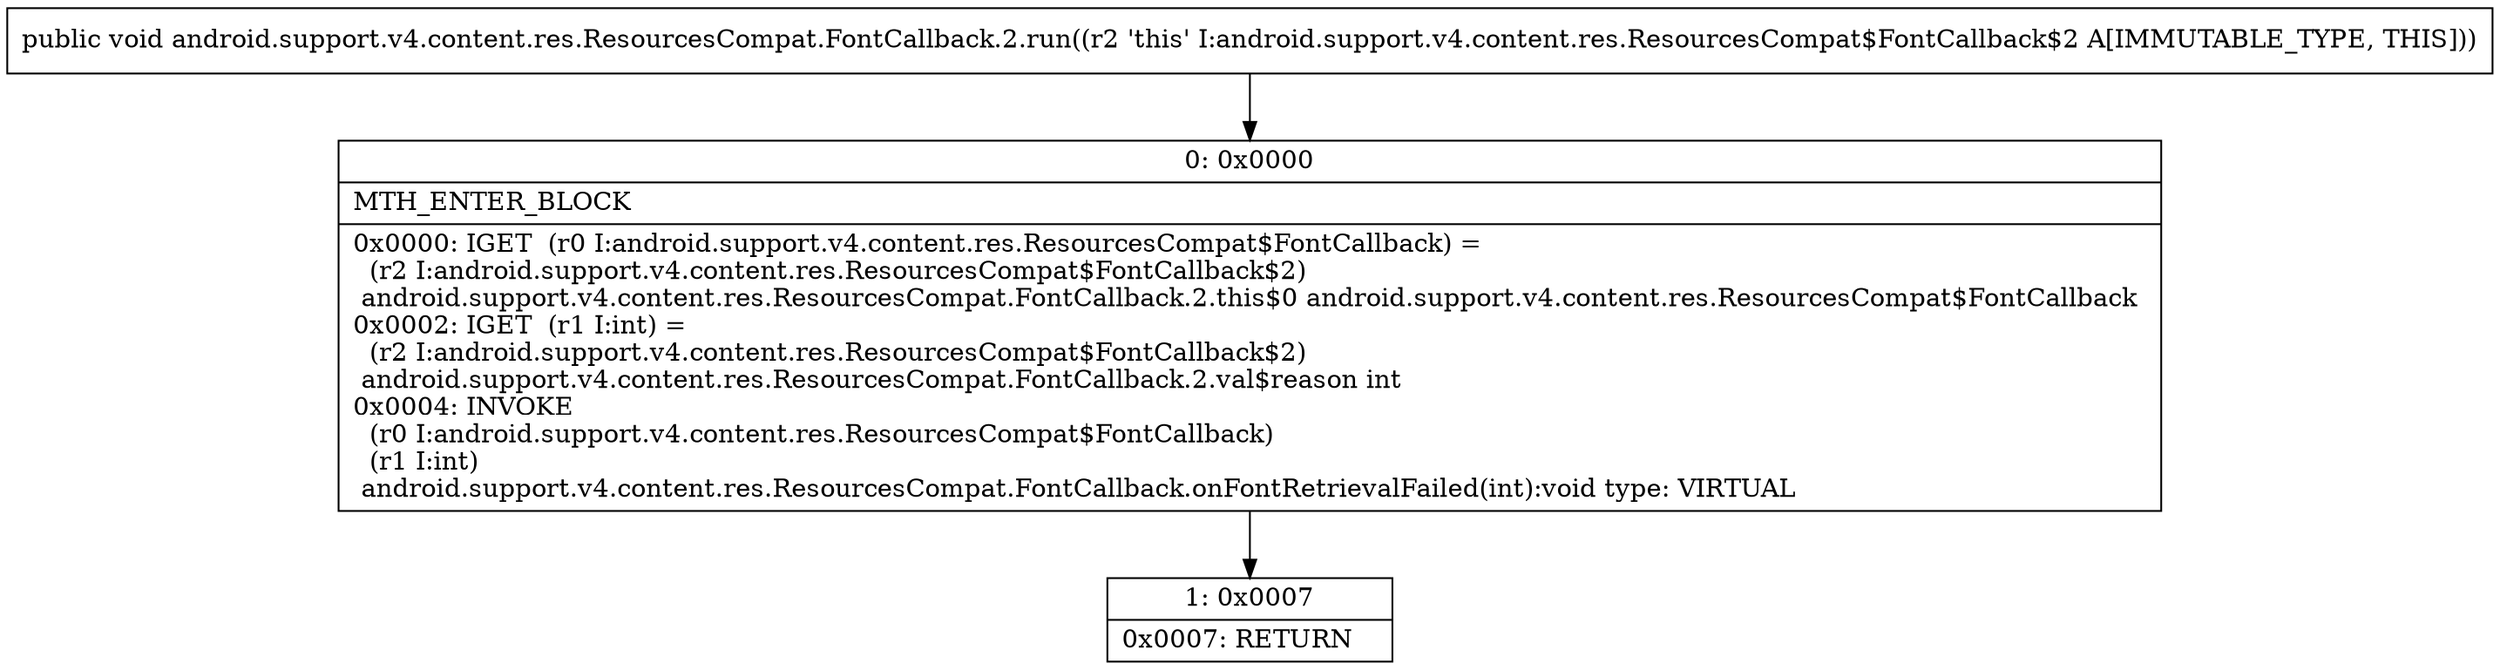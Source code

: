 digraph "CFG forandroid.support.v4.content.res.ResourcesCompat.FontCallback.2.run()V" {
Node_0 [shape=record,label="{0\:\ 0x0000|MTH_ENTER_BLOCK\l|0x0000: IGET  (r0 I:android.support.v4.content.res.ResourcesCompat$FontCallback) = \l  (r2 I:android.support.v4.content.res.ResourcesCompat$FontCallback$2)\l android.support.v4.content.res.ResourcesCompat.FontCallback.2.this$0 android.support.v4.content.res.ResourcesCompat$FontCallback \l0x0002: IGET  (r1 I:int) = \l  (r2 I:android.support.v4.content.res.ResourcesCompat$FontCallback$2)\l android.support.v4.content.res.ResourcesCompat.FontCallback.2.val$reason int \l0x0004: INVOKE  \l  (r0 I:android.support.v4.content.res.ResourcesCompat$FontCallback)\l  (r1 I:int)\l android.support.v4.content.res.ResourcesCompat.FontCallback.onFontRetrievalFailed(int):void type: VIRTUAL \l}"];
Node_1 [shape=record,label="{1\:\ 0x0007|0x0007: RETURN   \l}"];
MethodNode[shape=record,label="{public void android.support.v4.content.res.ResourcesCompat.FontCallback.2.run((r2 'this' I:android.support.v4.content.res.ResourcesCompat$FontCallback$2 A[IMMUTABLE_TYPE, THIS])) }"];
MethodNode -> Node_0;
Node_0 -> Node_1;
}

